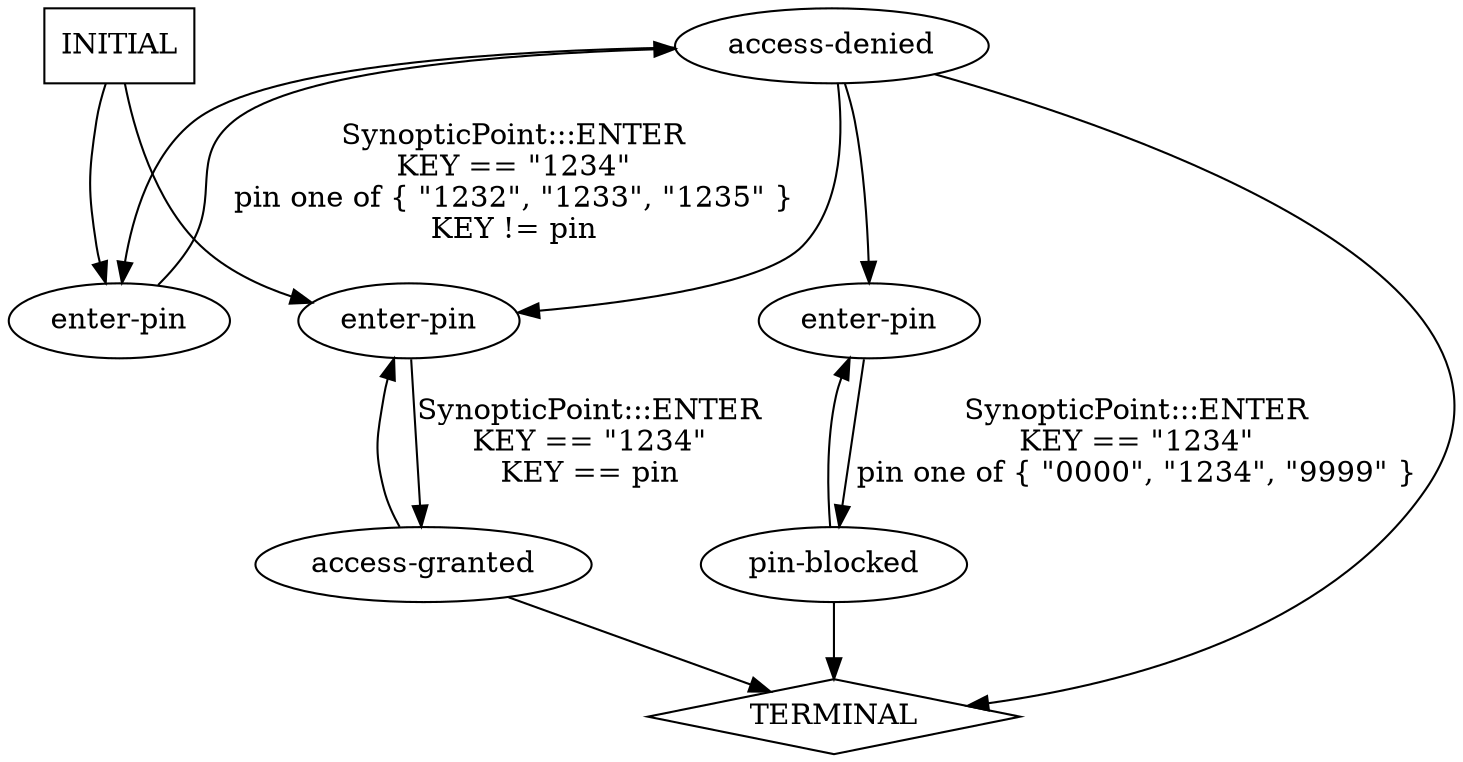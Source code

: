 digraph {
  0 [label="access-denied"];
  1 [label="access-granted"];
  2 [label="enter-pin"];
  3 [label="enter-pin"];
  4 [label="enter-pin"];
  5 [label="pin-blocked"];
  6 [label="TERMINAL",shape=diamond];
  7 [label="INITIAL",shape=box];
0->3 [label="",];
0->2 [label="",];
0->4 [label="",];
0->6 [label="",];
1->3 [label="",];
1->6 [label="",];
2->0 [label="SynopticPoint:::ENTER\nKEY == \"1234\"\npin one of { \"1232\", \"1233\", \"1235\" }\nKEY != pin\n",];
3->1 [label="SynopticPoint:::ENTER\nKEY == \"1234\"\nKEY == pin\n",];
4->5 [label="SynopticPoint:::ENTER\nKEY == \"1234\"\npin one of { \"0000\", \"1234\", \"9999\" }\n",];
5->4 [label="",];
5->6 [label="",];
7->3 [label="",];
7->2 [label="",];
} // digraph {
